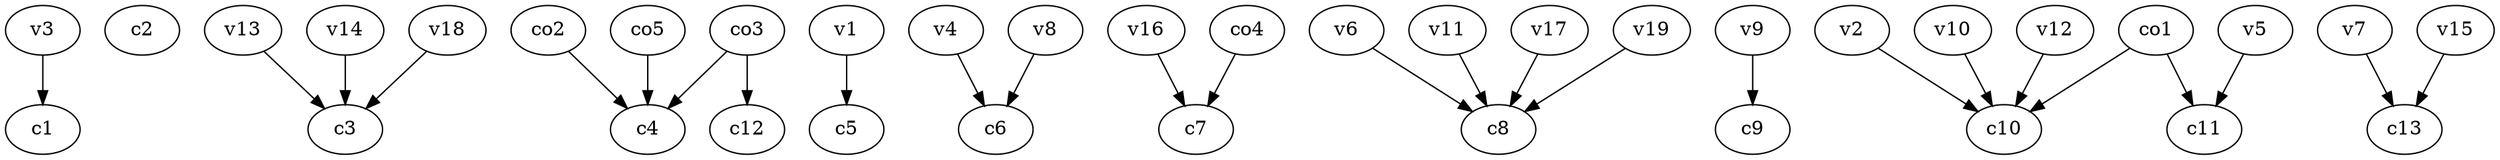 strict digraph  {
c1;
c2;
c3;
c4;
c5;
c6;
c7;
c8;
c9;
c10;
c11;
c12;
c13;
v1;
v2;
v3;
v4;
v5;
v6;
v7;
v8;
v9;
v10;
v11;
v12;
v13;
v14;
v15;
v16;
v17;
v18;
v19;
co1;
co2;
co3;
co4;
co5;
v1 -> c5  [weight=1];
v2 -> c10  [weight=1];
v3 -> c1  [weight=1];
v4 -> c6  [weight=1];
v5 -> c11  [weight=1];
v6 -> c8  [weight=1];
v7 -> c13  [weight=1];
v8 -> c6  [weight=1];
v9 -> c9  [weight=1];
v10 -> c10  [weight=1];
v11 -> c8  [weight=1];
v12 -> c10  [weight=1];
v13 -> c3  [weight=1];
v14 -> c3  [weight=1];
v15 -> c13  [weight=1];
v16 -> c7  [weight=1];
v17 -> c8  [weight=1];
v18 -> c3  [weight=1];
v19 -> c8  [weight=1];
co1 -> c10  [weight=1];
co1 -> c11  [weight=1];
co2 -> c4  [weight=1];
co3 -> c4  [weight=1];
co3 -> c12  [weight=1];
co4 -> c7  [weight=1];
co5 -> c4  [weight=1];
}
